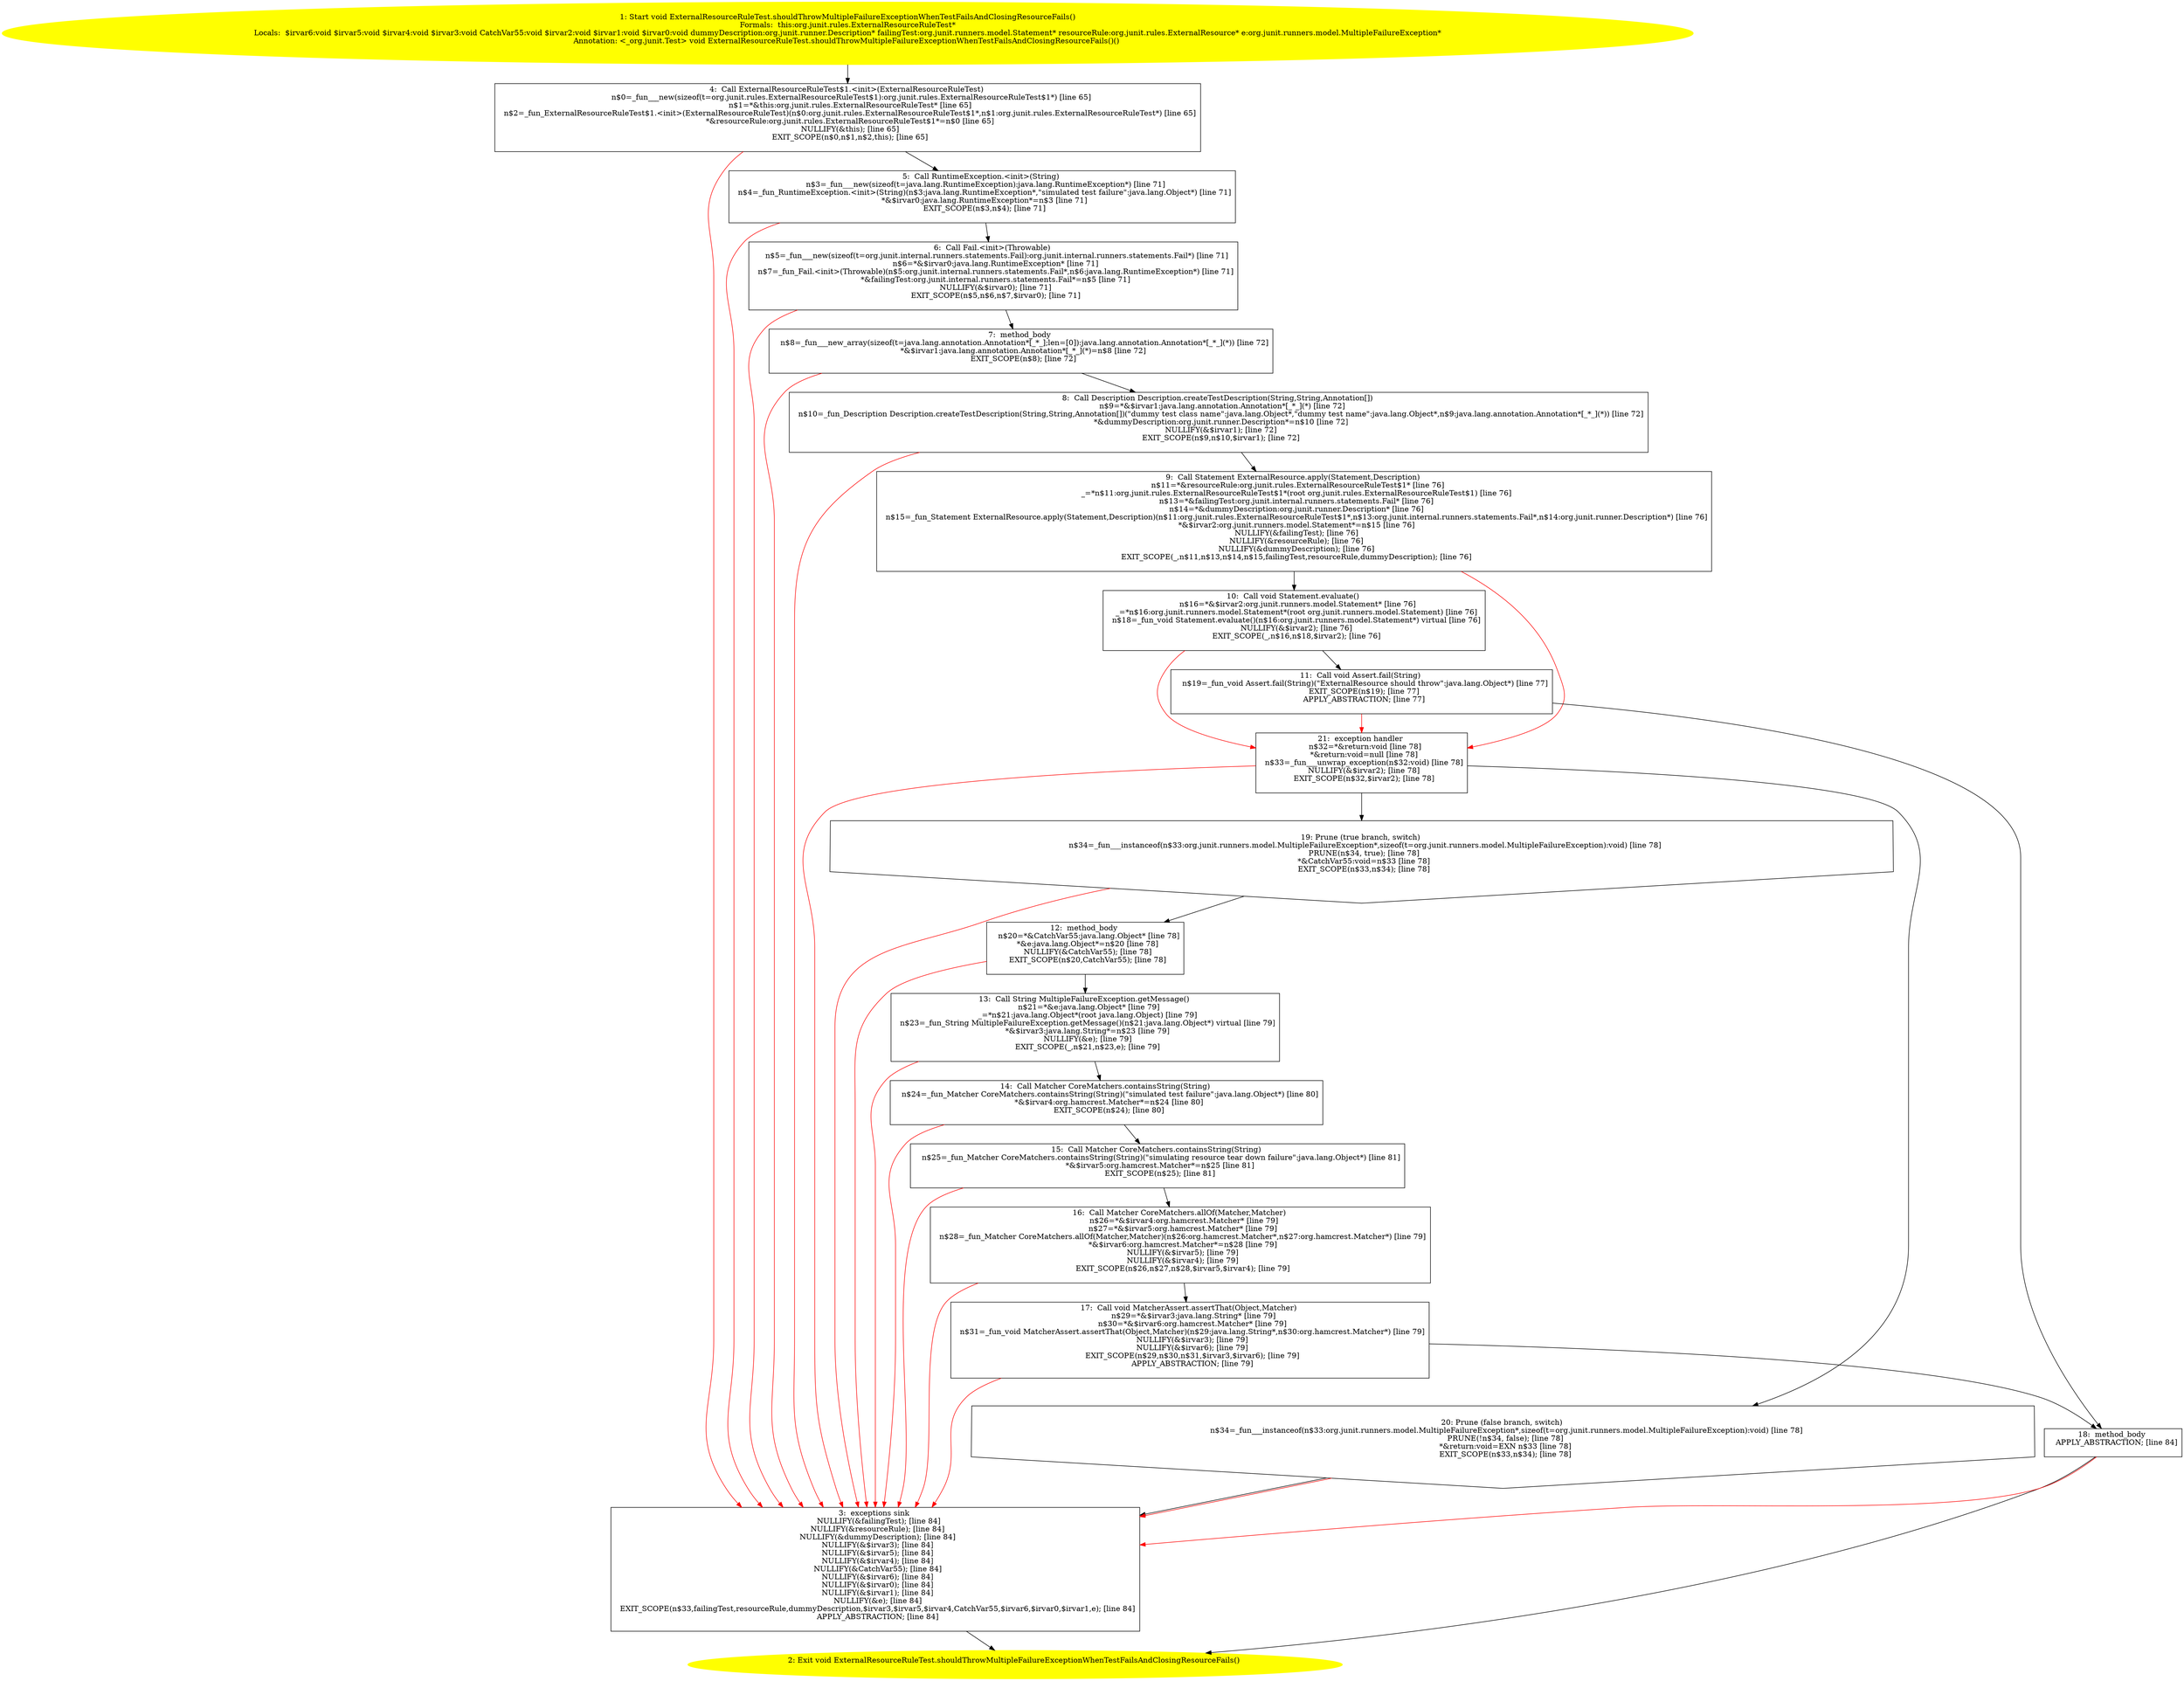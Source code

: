 /* @generated */
digraph cfg {
"org.junit.rules.ExternalResourceRuleTest.shouldThrowMultipleFailureExceptionWhenTestFailsAndClosingR.561c5b83b38b4ae48eb642a71ad44ac0_1" [label="1: Start void ExternalResourceRuleTest.shouldThrowMultipleFailureExceptionWhenTestFailsAndClosingResourceFails()\nFormals:  this:org.junit.rules.ExternalResourceRuleTest*\nLocals:  $irvar6:void $irvar5:void $irvar4:void $irvar3:void CatchVar55:void $irvar2:void $irvar1:void $irvar0:void dummyDescription:org.junit.runner.Description* failingTest:org.junit.runners.model.Statement* resourceRule:org.junit.rules.ExternalResource* e:org.junit.runners.model.MultipleFailureException*\nAnnotation: <_org.junit.Test> void ExternalResourceRuleTest.shouldThrowMultipleFailureExceptionWhenTestFailsAndClosingResourceFails()() \n  " color=yellow style=filled]
	

	 "org.junit.rules.ExternalResourceRuleTest.shouldThrowMultipleFailureExceptionWhenTestFailsAndClosingR.561c5b83b38b4ae48eb642a71ad44ac0_1" -> "org.junit.rules.ExternalResourceRuleTest.shouldThrowMultipleFailureExceptionWhenTestFailsAndClosingR.561c5b83b38b4ae48eb642a71ad44ac0_4" ;
"org.junit.rules.ExternalResourceRuleTest.shouldThrowMultipleFailureExceptionWhenTestFailsAndClosingR.561c5b83b38b4ae48eb642a71ad44ac0_2" [label="2: Exit void ExternalResourceRuleTest.shouldThrowMultipleFailureExceptionWhenTestFailsAndClosingResourceFails() \n  " color=yellow style=filled]
	

"org.junit.rules.ExternalResourceRuleTest.shouldThrowMultipleFailureExceptionWhenTestFailsAndClosingR.561c5b83b38b4ae48eb642a71ad44ac0_3" [label="3:  exceptions sink \n   NULLIFY(&failingTest); [line 84]\n  NULLIFY(&resourceRule); [line 84]\n  NULLIFY(&dummyDescription); [line 84]\n  NULLIFY(&$irvar3); [line 84]\n  NULLIFY(&$irvar5); [line 84]\n  NULLIFY(&$irvar4); [line 84]\n  NULLIFY(&CatchVar55); [line 84]\n  NULLIFY(&$irvar6); [line 84]\n  NULLIFY(&$irvar0); [line 84]\n  NULLIFY(&$irvar1); [line 84]\n  NULLIFY(&e); [line 84]\n  EXIT_SCOPE(n$33,failingTest,resourceRule,dummyDescription,$irvar3,$irvar5,$irvar4,CatchVar55,$irvar6,$irvar0,$irvar1,e); [line 84]\n  APPLY_ABSTRACTION; [line 84]\n " shape="box"]
	

	 "org.junit.rules.ExternalResourceRuleTest.shouldThrowMultipleFailureExceptionWhenTestFailsAndClosingR.561c5b83b38b4ae48eb642a71ad44ac0_3" -> "org.junit.rules.ExternalResourceRuleTest.shouldThrowMultipleFailureExceptionWhenTestFailsAndClosingR.561c5b83b38b4ae48eb642a71ad44ac0_2" ;
"org.junit.rules.ExternalResourceRuleTest.shouldThrowMultipleFailureExceptionWhenTestFailsAndClosingR.561c5b83b38b4ae48eb642a71ad44ac0_4" [label="4:  Call ExternalResourceRuleTest$1.<init>(ExternalResourceRuleTest) \n   n$0=_fun___new(sizeof(t=org.junit.rules.ExternalResourceRuleTest$1):org.junit.rules.ExternalResourceRuleTest$1*) [line 65]\n  n$1=*&this:org.junit.rules.ExternalResourceRuleTest* [line 65]\n  n$2=_fun_ExternalResourceRuleTest$1.<init>(ExternalResourceRuleTest)(n$0:org.junit.rules.ExternalResourceRuleTest$1*,n$1:org.junit.rules.ExternalResourceRuleTest*) [line 65]\n  *&resourceRule:org.junit.rules.ExternalResourceRuleTest$1*=n$0 [line 65]\n  NULLIFY(&this); [line 65]\n  EXIT_SCOPE(n$0,n$1,n$2,this); [line 65]\n " shape="box"]
	

	 "org.junit.rules.ExternalResourceRuleTest.shouldThrowMultipleFailureExceptionWhenTestFailsAndClosingR.561c5b83b38b4ae48eb642a71ad44ac0_4" -> "org.junit.rules.ExternalResourceRuleTest.shouldThrowMultipleFailureExceptionWhenTestFailsAndClosingR.561c5b83b38b4ae48eb642a71ad44ac0_5" ;
	 "org.junit.rules.ExternalResourceRuleTest.shouldThrowMultipleFailureExceptionWhenTestFailsAndClosingR.561c5b83b38b4ae48eb642a71ad44ac0_4" -> "org.junit.rules.ExternalResourceRuleTest.shouldThrowMultipleFailureExceptionWhenTestFailsAndClosingR.561c5b83b38b4ae48eb642a71ad44ac0_3" [color="red" ];
"org.junit.rules.ExternalResourceRuleTest.shouldThrowMultipleFailureExceptionWhenTestFailsAndClosingR.561c5b83b38b4ae48eb642a71ad44ac0_5" [label="5:  Call RuntimeException.<init>(String) \n   n$3=_fun___new(sizeof(t=java.lang.RuntimeException):java.lang.RuntimeException*) [line 71]\n  n$4=_fun_RuntimeException.<init>(String)(n$3:java.lang.RuntimeException*,\"simulated test failure\":java.lang.Object*) [line 71]\n  *&$irvar0:java.lang.RuntimeException*=n$3 [line 71]\n  EXIT_SCOPE(n$3,n$4); [line 71]\n " shape="box"]
	

	 "org.junit.rules.ExternalResourceRuleTest.shouldThrowMultipleFailureExceptionWhenTestFailsAndClosingR.561c5b83b38b4ae48eb642a71ad44ac0_5" -> "org.junit.rules.ExternalResourceRuleTest.shouldThrowMultipleFailureExceptionWhenTestFailsAndClosingR.561c5b83b38b4ae48eb642a71ad44ac0_6" ;
	 "org.junit.rules.ExternalResourceRuleTest.shouldThrowMultipleFailureExceptionWhenTestFailsAndClosingR.561c5b83b38b4ae48eb642a71ad44ac0_5" -> "org.junit.rules.ExternalResourceRuleTest.shouldThrowMultipleFailureExceptionWhenTestFailsAndClosingR.561c5b83b38b4ae48eb642a71ad44ac0_3" [color="red" ];
"org.junit.rules.ExternalResourceRuleTest.shouldThrowMultipleFailureExceptionWhenTestFailsAndClosingR.561c5b83b38b4ae48eb642a71ad44ac0_6" [label="6:  Call Fail.<init>(Throwable) \n   n$5=_fun___new(sizeof(t=org.junit.internal.runners.statements.Fail):org.junit.internal.runners.statements.Fail*) [line 71]\n  n$6=*&$irvar0:java.lang.RuntimeException* [line 71]\n  n$7=_fun_Fail.<init>(Throwable)(n$5:org.junit.internal.runners.statements.Fail*,n$6:java.lang.RuntimeException*) [line 71]\n  *&failingTest:org.junit.internal.runners.statements.Fail*=n$5 [line 71]\n  NULLIFY(&$irvar0); [line 71]\n  EXIT_SCOPE(n$5,n$6,n$7,$irvar0); [line 71]\n " shape="box"]
	

	 "org.junit.rules.ExternalResourceRuleTest.shouldThrowMultipleFailureExceptionWhenTestFailsAndClosingR.561c5b83b38b4ae48eb642a71ad44ac0_6" -> "org.junit.rules.ExternalResourceRuleTest.shouldThrowMultipleFailureExceptionWhenTestFailsAndClosingR.561c5b83b38b4ae48eb642a71ad44ac0_7" ;
	 "org.junit.rules.ExternalResourceRuleTest.shouldThrowMultipleFailureExceptionWhenTestFailsAndClosingR.561c5b83b38b4ae48eb642a71ad44ac0_6" -> "org.junit.rules.ExternalResourceRuleTest.shouldThrowMultipleFailureExceptionWhenTestFailsAndClosingR.561c5b83b38b4ae48eb642a71ad44ac0_3" [color="red" ];
"org.junit.rules.ExternalResourceRuleTest.shouldThrowMultipleFailureExceptionWhenTestFailsAndClosingR.561c5b83b38b4ae48eb642a71ad44ac0_7" [label="7:  method_body \n   n$8=_fun___new_array(sizeof(t=java.lang.annotation.Annotation*[_*_];len=[0]):java.lang.annotation.Annotation*[_*_](*)) [line 72]\n  *&$irvar1:java.lang.annotation.Annotation*[_*_](*)=n$8 [line 72]\n  EXIT_SCOPE(n$8); [line 72]\n " shape="box"]
	

	 "org.junit.rules.ExternalResourceRuleTest.shouldThrowMultipleFailureExceptionWhenTestFailsAndClosingR.561c5b83b38b4ae48eb642a71ad44ac0_7" -> "org.junit.rules.ExternalResourceRuleTest.shouldThrowMultipleFailureExceptionWhenTestFailsAndClosingR.561c5b83b38b4ae48eb642a71ad44ac0_8" ;
	 "org.junit.rules.ExternalResourceRuleTest.shouldThrowMultipleFailureExceptionWhenTestFailsAndClosingR.561c5b83b38b4ae48eb642a71ad44ac0_7" -> "org.junit.rules.ExternalResourceRuleTest.shouldThrowMultipleFailureExceptionWhenTestFailsAndClosingR.561c5b83b38b4ae48eb642a71ad44ac0_3" [color="red" ];
"org.junit.rules.ExternalResourceRuleTest.shouldThrowMultipleFailureExceptionWhenTestFailsAndClosingR.561c5b83b38b4ae48eb642a71ad44ac0_8" [label="8:  Call Description Description.createTestDescription(String,String,Annotation[]) \n   n$9=*&$irvar1:java.lang.annotation.Annotation*[_*_](*) [line 72]\n  n$10=_fun_Description Description.createTestDescription(String,String,Annotation[])(\"dummy test class name\":java.lang.Object*,\"dummy test name\":java.lang.Object*,n$9:java.lang.annotation.Annotation*[_*_](*)) [line 72]\n  *&dummyDescription:org.junit.runner.Description*=n$10 [line 72]\n  NULLIFY(&$irvar1); [line 72]\n  EXIT_SCOPE(n$9,n$10,$irvar1); [line 72]\n " shape="box"]
	

	 "org.junit.rules.ExternalResourceRuleTest.shouldThrowMultipleFailureExceptionWhenTestFailsAndClosingR.561c5b83b38b4ae48eb642a71ad44ac0_8" -> "org.junit.rules.ExternalResourceRuleTest.shouldThrowMultipleFailureExceptionWhenTestFailsAndClosingR.561c5b83b38b4ae48eb642a71ad44ac0_9" ;
	 "org.junit.rules.ExternalResourceRuleTest.shouldThrowMultipleFailureExceptionWhenTestFailsAndClosingR.561c5b83b38b4ae48eb642a71ad44ac0_8" -> "org.junit.rules.ExternalResourceRuleTest.shouldThrowMultipleFailureExceptionWhenTestFailsAndClosingR.561c5b83b38b4ae48eb642a71ad44ac0_3" [color="red" ];
"org.junit.rules.ExternalResourceRuleTest.shouldThrowMultipleFailureExceptionWhenTestFailsAndClosingR.561c5b83b38b4ae48eb642a71ad44ac0_9" [label="9:  Call Statement ExternalResource.apply(Statement,Description) \n   n$11=*&resourceRule:org.junit.rules.ExternalResourceRuleTest$1* [line 76]\n  _=*n$11:org.junit.rules.ExternalResourceRuleTest$1*(root org.junit.rules.ExternalResourceRuleTest$1) [line 76]\n  n$13=*&failingTest:org.junit.internal.runners.statements.Fail* [line 76]\n  n$14=*&dummyDescription:org.junit.runner.Description* [line 76]\n  n$15=_fun_Statement ExternalResource.apply(Statement,Description)(n$11:org.junit.rules.ExternalResourceRuleTest$1*,n$13:org.junit.internal.runners.statements.Fail*,n$14:org.junit.runner.Description*) [line 76]\n  *&$irvar2:org.junit.runners.model.Statement*=n$15 [line 76]\n  NULLIFY(&failingTest); [line 76]\n  NULLIFY(&resourceRule); [line 76]\n  NULLIFY(&dummyDescription); [line 76]\n  EXIT_SCOPE(_,n$11,n$13,n$14,n$15,failingTest,resourceRule,dummyDescription); [line 76]\n " shape="box"]
	

	 "org.junit.rules.ExternalResourceRuleTest.shouldThrowMultipleFailureExceptionWhenTestFailsAndClosingR.561c5b83b38b4ae48eb642a71ad44ac0_9" -> "org.junit.rules.ExternalResourceRuleTest.shouldThrowMultipleFailureExceptionWhenTestFailsAndClosingR.561c5b83b38b4ae48eb642a71ad44ac0_10" ;
	 "org.junit.rules.ExternalResourceRuleTest.shouldThrowMultipleFailureExceptionWhenTestFailsAndClosingR.561c5b83b38b4ae48eb642a71ad44ac0_9" -> "org.junit.rules.ExternalResourceRuleTest.shouldThrowMultipleFailureExceptionWhenTestFailsAndClosingR.561c5b83b38b4ae48eb642a71ad44ac0_21" [color="red" ];
"org.junit.rules.ExternalResourceRuleTest.shouldThrowMultipleFailureExceptionWhenTestFailsAndClosingR.561c5b83b38b4ae48eb642a71ad44ac0_10" [label="10:  Call void Statement.evaluate() \n   n$16=*&$irvar2:org.junit.runners.model.Statement* [line 76]\n  _=*n$16:org.junit.runners.model.Statement*(root org.junit.runners.model.Statement) [line 76]\n  n$18=_fun_void Statement.evaluate()(n$16:org.junit.runners.model.Statement*) virtual [line 76]\n  NULLIFY(&$irvar2); [line 76]\n  EXIT_SCOPE(_,n$16,n$18,$irvar2); [line 76]\n " shape="box"]
	

	 "org.junit.rules.ExternalResourceRuleTest.shouldThrowMultipleFailureExceptionWhenTestFailsAndClosingR.561c5b83b38b4ae48eb642a71ad44ac0_10" -> "org.junit.rules.ExternalResourceRuleTest.shouldThrowMultipleFailureExceptionWhenTestFailsAndClosingR.561c5b83b38b4ae48eb642a71ad44ac0_11" ;
	 "org.junit.rules.ExternalResourceRuleTest.shouldThrowMultipleFailureExceptionWhenTestFailsAndClosingR.561c5b83b38b4ae48eb642a71ad44ac0_10" -> "org.junit.rules.ExternalResourceRuleTest.shouldThrowMultipleFailureExceptionWhenTestFailsAndClosingR.561c5b83b38b4ae48eb642a71ad44ac0_21" [color="red" ];
"org.junit.rules.ExternalResourceRuleTest.shouldThrowMultipleFailureExceptionWhenTestFailsAndClosingR.561c5b83b38b4ae48eb642a71ad44ac0_11" [label="11:  Call void Assert.fail(String) \n   n$19=_fun_void Assert.fail(String)(\"ExternalResource should throw\":java.lang.Object*) [line 77]\n  EXIT_SCOPE(n$19); [line 77]\n  APPLY_ABSTRACTION; [line 77]\n " shape="box"]
	

	 "org.junit.rules.ExternalResourceRuleTest.shouldThrowMultipleFailureExceptionWhenTestFailsAndClosingR.561c5b83b38b4ae48eb642a71ad44ac0_11" -> "org.junit.rules.ExternalResourceRuleTest.shouldThrowMultipleFailureExceptionWhenTestFailsAndClosingR.561c5b83b38b4ae48eb642a71ad44ac0_18" ;
	 "org.junit.rules.ExternalResourceRuleTest.shouldThrowMultipleFailureExceptionWhenTestFailsAndClosingR.561c5b83b38b4ae48eb642a71ad44ac0_11" -> "org.junit.rules.ExternalResourceRuleTest.shouldThrowMultipleFailureExceptionWhenTestFailsAndClosingR.561c5b83b38b4ae48eb642a71ad44ac0_21" [color="red" ];
"org.junit.rules.ExternalResourceRuleTest.shouldThrowMultipleFailureExceptionWhenTestFailsAndClosingR.561c5b83b38b4ae48eb642a71ad44ac0_12" [label="12:  method_body \n   n$20=*&CatchVar55:java.lang.Object* [line 78]\n  *&e:java.lang.Object*=n$20 [line 78]\n  NULLIFY(&CatchVar55); [line 78]\n  EXIT_SCOPE(n$20,CatchVar55); [line 78]\n " shape="box"]
	

	 "org.junit.rules.ExternalResourceRuleTest.shouldThrowMultipleFailureExceptionWhenTestFailsAndClosingR.561c5b83b38b4ae48eb642a71ad44ac0_12" -> "org.junit.rules.ExternalResourceRuleTest.shouldThrowMultipleFailureExceptionWhenTestFailsAndClosingR.561c5b83b38b4ae48eb642a71ad44ac0_13" ;
	 "org.junit.rules.ExternalResourceRuleTest.shouldThrowMultipleFailureExceptionWhenTestFailsAndClosingR.561c5b83b38b4ae48eb642a71ad44ac0_12" -> "org.junit.rules.ExternalResourceRuleTest.shouldThrowMultipleFailureExceptionWhenTestFailsAndClosingR.561c5b83b38b4ae48eb642a71ad44ac0_3" [color="red" ];
"org.junit.rules.ExternalResourceRuleTest.shouldThrowMultipleFailureExceptionWhenTestFailsAndClosingR.561c5b83b38b4ae48eb642a71ad44ac0_13" [label="13:  Call String MultipleFailureException.getMessage() \n   n$21=*&e:java.lang.Object* [line 79]\n  _=*n$21:java.lang.Object*(root java.lang.Object) [line 79]\n  n$23=_fun_String MultipleFailureException.getMessage()(n$21:java.lang.Object*) virtual [line 79]\n  *&$irvar3:java.lang.String*=n$23 [line 79]\n  NULLIFY(&e); [line 79]\n  EXIT_SCOPE(_,n$21,n$23,e); [line 79]\n " shape="box"]
	

	 "org.junit.rules.ExternalResourceRuleTest.shouldThrowMultipleFailureExceptionWhenTestFailsAndClosingR.561c5b83b38b4ae48eb642a71ad44ac0_13" -> "org.junit.rules.ExternalResourceRuleTest.shouldThrowMultipleFailureExceptionWhenTestFailsAndClosingR.561c5b83b38b4ae48eb642a71ad44ac0_14" ;
	 "org.junit.rules.ExternalResourceRuleTest.shouldThrowMultipleFailureExceptionWhenTestFailsAndClosingR.561c5b83b38b4ae48eb642a71ad44ac0_13" -> "org.junit.rules.ExternalResourceRuleTest.shouldThrowMultipleFailureExceptionWhenTestFailsAndClosingR.561c5b83b38b4ae48eb642a71ad44ac0_3" [color="red" ];
"org.junit.rules.ExternalResourceRuleTest.shouldThrowMultipleFailureExceptionWhenTestFailsAndClosingR.561c5b83b38b4ae48eb642a71ad44ac0_14" [label="14:  Call Matcher CoreMatchers.containsString(String) \n   n$24=_fun_Matcher CoreMatchers.containsString(String)(\"simulated test failure\":java.lang.Object*) [line 80]\n  *&$irvar4:org.hamcrest.Matcher*=n$24 [line 80]\n  EXIT_SCOPE(n$24); [line 80]\n " shape="box"]
	

	 "org.junit.rules.ExternalResourceRuleTest.shouldThrowMultipleFailureExceptionWhenTestFailsAndClosingR.561c5b83b38b4ae48eb642a71ad44ac0_14" -> "org.junit.rules.ExternalResourceRuleTest.shouldThrowMultipleFailureExceptionWhenTestFailsAndClosingR.561c5b83b38b4ae48eb642a71ad44ac0_15" ;
	 "org.junit.rules.ExternalResourceRuleTest.shouldThrowMultipleFailureExceptionWhenTestFailsAndClosingR.561c5b83b38b4ae48eb642a71ad44ac0_14" -> "org.junit.rules.ExternalResourceRuleTest.shouldThrowMultipleFailureExceptionWhenTestFailsAndClosingR.561c5b83b38b4ae48eb642a71ad44ac0_3" [color="red" ];
"org.junit.rules.ExternalResourceRuleTest.shouldThrowMultipleFailureExceptionWhenTestFailsAndClosingR.561c5b83b38b4ae48eb642a71ad44ac0_15" [label="15:  Call Matcher CoreMatchers.containsString(String) \n   n$25=_fun_Matcher CoreMatchers.containsString(String)(\"simulating resource tear down failure\":java.lang.Object*) [line 81]\n  *&$irvar5:org.hamcrest.Matcher*=n$25 [line 81]\n  EXIT_SCOPE(n$25); [line 81]\n " shape="box"]
	

	 "org.junit.rules.ExternalResourceRuleTest.shouldThrowMultipleFailureExceptionWhenTestFailsAndClosingR.561c5b83b38b4ae48eb642a71ad44ac0_15" -> "org.junit.rules.ExternalResourceRuleTest.shouldThrowMultipleFailureExceptionWhenTestFailsAndClosingR.561c5b83b38b4ae48eb642a71ad44ac0_16" ;
	 "org.junit.rules.ExternalResourceRuleTest.shouldThrowMultipleFailureExceptionWhenTestFailsAndClosingR.561c5b83b38b4ae48eb642a71ad44ac0_15" -> "org.junit.rules.ExternalResourceRuleTest.shouldThrowMultipleFailureExceptionWhenTestFailsAndClosingR.561c5b83b38b4ae48eb642a71ad44ac0_3" [color="red" ];
"org.junit.rules.ExternalResourceRuleTest.shouldThrowMultipleFailureExceptionWhenTestFailsAndClosingR.561c5b83b38b4ae48eb642a71ad44ac0_16" [label="16:  Call Matcher CoreMatchers.allOf(Matcher,Matcher) \n   n$26=*&$irvar4:org.hamcrest.Matcher* [line 79]\n  n$27=*&$irvar5:org.hamcrest.Matcher* [line 79]\n  n$28=_fun_Matcher CoreMatchers.allOf(Matcher,Matcher)(n$26:org.hamcrest.Matcher*,n$27:org.hamcrest.Matcher*) [line 79]\n  *&$irvar6:org.hamcrest.Matcher*=n$28 [line 79]\n  NULLIFY(&$irvar5); [line 79]\n  NULLIFY(&$irvar4); [line 79]\n  EXIT_SCOPE(n$26,n$27,n$28,$irvar5,$irvar4); [line 79]\n " shape="box"]
	

	 "org.junit.rules.ExternalResourceRuleTest.shouldThrowMultipleFailureExceptionWhenTestFailsAndClosingR.561c5b83b38b4ae48eb642a71ad44ac0_16" -> "org.junit.rules.ExternalResourceRuleTest.shouldThrowMultipleFailureExceptionWhenTestFailsAndClosingR.561c5b83b38b4ae48eb642a71ad44ac0_17" ;
	 "org.junit.rules.ExternalResourceRuleTest.shouldThrowMultipleFailureExceptionWhenTestFailsAndClosingR.561c5b83b38b4ae48eb642a71ad44ac0_16" -> "org.junit.rules.ExternalResourceRuleTest.shouldThrowMultipleFailureExceptionWhenTestFailsAndClosingR.561c5b83b38b4ae48eb642a71ad44ac0_3" [color="red" ];
"org.junit.rules.ExternalResourceRuleTest.shouldThrowMultipleFailureExceptionWhenTestFailsAndClosingR.561c5b83b38b4ae48eb642a71ad44ac0_17" [label="17:  Call void MatcherAssert.assertThat(Object,Matcher) \n   n$29=*&$irvar3:java.lang.String* [line 79]\n  n$30=*&$irvar6:org.hamcrest.Matcher* [line 79]\n  n$31=_fun_void MatcherAssert.assertThat(Object,Matcher)(n$29:java.lang.String*,n$30:org.hamcrest.Matcher*) [line 79]\n  NULLIFY(&$irvar3); [line 79]\n  NULLIFY(&$irvar6); [line 79]\n  EXIT_SCOPE(n$29,n$30,n$31,$irvar3,$irvar6); [line 79]\n  APPLY_ABSTRACTION; [line 79]\n " shape="box"]
	

	 "org.junit.rules.ExternalResourceRuleTest.shouldThrowMultipleFailureExceptionWhenTestFailsAndClosingR.561c5b83b38b4ae48eb642a71ad44ac0_17" -> "org.junit.rules.ExternalResourceRuleTest.shouldThrowMultipleFailureExceptionWhenTestFailsAndClosingR.561c5b83b38b4ae48eb642a71ad44ac0_18" ;
	 "org.junit.rules.ExternalResourceRuleTest.shouldThrowMultipleFailureExceptionWhenTestFailsAndClosingR.561c5b83b38b4ae48eb642a71ad44ac0_17" -> "org.junit.rules.ExternalResourceRuleTest.shouldThrowMultipleFailureExceptionWhenTestFailsAndClosingR.561c5b83b38b4ae48eb642a71ad44ac0_3" [color="red" ];
"org.junit.rules.ExternalResourceRuleTest.shouldThrowMultipleFailureExceptionWhenTestFailsAndClosingR.561c5b83b38b4ae48eb642a71ad44ac0_18" [label="18:  method_body \n   APPLY_ABSTRACTION; [line 84]\n " shape="box"]
	

	 "org.junit.rules.ExternalResourceRuleTest.shouldThrowMultipleFailureExceptionWhenTestFailsAndClosingR.561c5b83b38b4ae48eb642a71ad44ac0_18" -> "org.junit.rules.ExternalResourceRuleTest.shouldThrowMultipleFailureExceptionWhenTestFailsAndClosingR.561c5b83b38b4ae48eb642a71ad44ac0_2" ;
	 "org.junit.rules.ExternalResourceRuleTest.shouldThrowMultipleFailureExceptionWhenTestFailsAndClosingR.561c5b83b38b4ae48eb642a71ad44ac0_18" -> "org.junit.rules.ExternalResourceRuleTest.shouldThrowMultipleFailureExceptionWhenTestFailsAndClosingR.561c5b83b38b4ae48eb642a71ad44ac0_3" [color="red" ];
"org.junit.rules.ExternalResourceRuleTest.shouldThrowMultipleFailureExceptionWhenTestFailsAndClosingR.561c5b83b38b4ae48eb642a71ad44ac0_19" [label="19: Prune (true branch, switch) \n   n$34=_fun___instanceof(n$33:org.junit.runners.model.MultipleFailureException*,sizeof(t=org.junit.runners.model.MultipleFailureException):void) [line 78]\n  PRUNE(n$34, true); [line 78]\n  *&CatchVar55:void=n$33 [line 78]\n  EXIT_SCOPE(n$33,n$34); [line 78]\n " shape="invhouse"]
	

	 "org.junit.rules.ExternalResourceRuleTest.shouldThrowMultipleFailureExceptionWhenTestFailsAndClosingR.561c5b83b38b4ae48eb642a71ad44ac0_19" -> "org.junit.rules.ExternalResourceRuleTest.shouldThrowMultipleFailureExceptionWhenTestFailsAndClosingR.561c5b83b38b4ae48eb642a71ad44ac0_12" ;
	 "org.junit.rules.ExternalResourceRuleTest.shouldThrowMultipleFailureExceptionWhenTestFailsAndClosingR.561c5b83b38b4ae48eb642a71ad44ac0_19" -> "org.junit.rules.ExternalResourceRuleTest.shouldThrowMultipleFailureExceptionWhenTestFailsAndClosingR.561c5b83b38b4ae48eb642a71ad44ac0_3" [color="red" ];
"org.junit.rules.ExternalResourceRuleTest.shouldThrowMultipleFailureExceptionWhenTestFailsAndClosingR.561c5b83b38b4ae48eb642a71ad44ac0_20" [label="20: Prune (false branch, switch) \n   n$34=_fun___instanceof(n$33:org.junit.runners.model.MultipleFailureException*,sizeof(t=org.junit.runners.model.MultipleFailureException):void) [line 78]\n  PRUNE(!n$34, false); [line 78]\n  *&return:void=EXN n$33 [line 78]\n  EXIT_SCOPE(n$33,n$34); [line 78]\n " shape="invhouse"]
	

	 "org.junit.rules.ExternalResourceRuleTest.shouldThrowMultipleFailureExceptionWhenTestFailsAndClosingR.561c5b83b38b4ae48eb642a71ad44ac0_20" -> "org.junit.rules.ExternalResourceRuleTest.shouldThrowMultipleFailureExceptionWhenTestFailsAndClosingR.561c5b83b38b4ae48eb642a71ad44ac0_3" ;
	 "org.junit.rules.ExternalResourceRuleTest.shouldThrowMultipleFailureExceptionWhenTestFailsAndClosingR.561c5b83b38b4ae48eb642a71ad44ac0_20" -> "org.junit.rules.ExternalResourceRuleTest.shouldThrowMultipleFailureExceptionWhenTestFailsAndClosingR.561c5b83b38b4ae48eb642a71ad44ac0_3" [color="red" ];
"org.junit.rules.ExternalResourceRuleTest.shouldThrowMultipleFailureExceptionWhenTestFailsAndClosingR.561c5b83b38b4ae48eb642a71ad44ac0_21" [label="21:  exception handler \n   n$32=*&return:void [line 78]\n  *&return:void=null [line 78]\n  n$33=_fun___unwrap_exception(n$32:void) [line 78]\n  NULLIFY(&$irvar2); [line 78]\n  EXIT_SCOPE(n$32,$irvar2); [line 78]\n " shape="box"]
	

	 "org.junit.rules.ExternalResourceRuleTest.shouldThrowMultipleFailureExceptionWhenTestFailsAndClosingR.561c5b83b38b4ae48eb642a71ad44ac0_21" -> "org.junit.rules.ExternalResourceRuleTest.shouldThrowMultipleFailureExceptionWhenTestFailsAndClosingR.561c5b83b38b4ae48eb642a71ad44ac0_19" ;
	 "org.junit.rules.ExternalResourceRuleTest.shouldThrowMultipleFailureExceptionWhenTestFailsAndClosingR.561c5b83b38b4ae48eb642a71ad44ac0_21" -> "org.junit.rules.ExternalResourceRuleTest.shouldThrowMultipleFailureExceptionWhenTestFailsAndClosingR.561c5b83b38b4ae48eb642a71ad44ac0_20" ;
	 "org.junit.rules.ExternalResourceRuleTest.shouldThrowMultipleFailureExceptionWhenTestFailsAndClosingR.561c5b83b38b4ae48eb642a71ad44ac0_21" -> "org.junit.rules.ExternalResourceRuleTest.shouldThrowMultipleFailureExceptionWhenTestFailsAndClosingR.561c5b83b38b4ae48eb642a71ad44ac0_3" [color="red" ];
}
